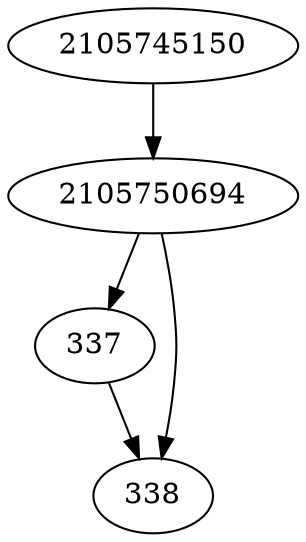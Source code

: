 strict digraph  {
337;
338;
2105750694;
2105745150;
337 -> 338;
2105750694 -> 337;
2105750694 -> 338;
2105745150 -> 2105750694;
}
